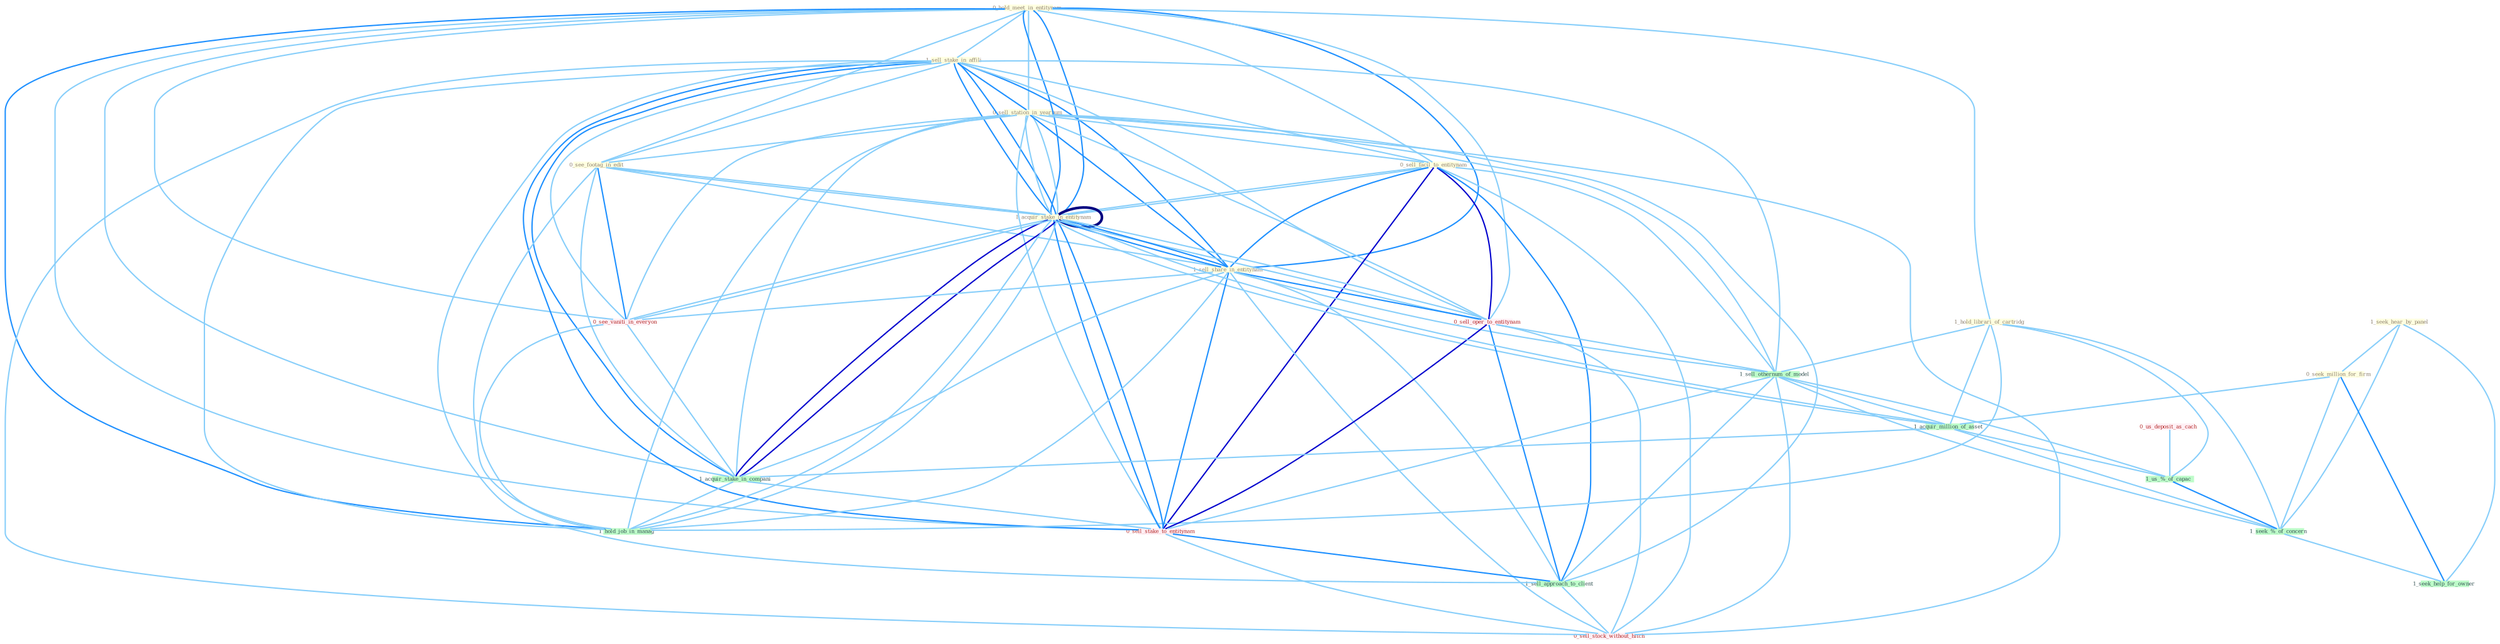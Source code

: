 Graph G{ 
    node
    [shape=polygon,style=filled,width=.5,height=.06,color="#BDFCC9",fixedsize=true,fontsize=4,
    fontcolor="#2f4f4f"];
    {node
    [color="#ffffe0", fontcolor="#8b7d6b"] "0_hold_meet_in_entitynam " "1_sell_stake_in_affili " "1_seek_hear_by_panel " "0_sell_station_in_yearnum " "0_see_footag_in_edit " "0_sell_facil_to_entitynam " "0_seek_million_for_firm " "1_hold_librari_of_cartridg " "1_acquir_stake_in_entitynam " "1_sell_share_in_entitynam "}
{node [color="#fff0f5", fontcolor="#b22222"] "0_sell_oper_to_entitynam " "0_see_vaniti_in_everyon " "0_us_deposit_as_cach " "1_acquir_stake_in_entitynam " "0_sell_stake_to_entitynam " "0_sell_stock_without_hitch "}
edge [color="#B0E2FF"];

	"0_hold_meet_in_entitynam " -- "1_sell_stake_in_affili " [w="1", color="#87cefa" ];
	"0_hold_meet_in_entitynam " -- "0_sell_station_in_yearnum " [w="1", color="#87cefa" ];
	"0_hold_meet_in_entitynam " -- "0_see_footag_in_edit " [w="1", color="#87cefa" ];
	"0_hold_meet_in_entitynam " -- "0_sell_facil_to_entitynam " [w="1", color="#87cefa" ];
	"0_hold_meet_in_entitynam " -- "1_hold_librari_of_cartridg " [w="1", color="#87cefa" ];
	"0_hold_meet_in_entitynam " -- "1_acquir_stake_in_entitynam " [w="2", color="#1e90ff" , len=0.8];
	"0_hold_meet_in_entitynam " -- "1_sell_share_in_entitynam " [w="2", color="#1e90ff" , len=0.8];
	"0_hold_meet_in_entitynam " -- "0_sell_oper_to_entitynam " [w="1", color="#87cefa" ];
	"0_hold_meet_in_entitynam " -- "0_see_vaniti_in_everyon " [w="1", color="#87cefa" ];
	"0_hold_meet_in_entitynam " -- "1_acquir_stake_in_entitynam " [w="2", color="#1e90ff" , len=0.8];
	"0_hold_meet_in_entitynam " -- "1_acquir_stake_in_compani " [w="1", color="#87cefa" ];
	"0_hold_meet_in_entitynam " -- "0_sell_stake_to_entitynam " [w="1", color="#87cefa" ];
	"0_hold_meet_in_entitynam " -- "1_hold_job_in_manag " [w="2", color="#1e90ff" , len=0.8];
	"1_sell_stake_in_affili " -- "0_sell_station_in_yearnum " [w="2", color="#1e90ff" , len=0.8];
	"1_sell_stake_in_affili " -- "0_see_footag_in_edit " [w="1", color="#87cefa" ];
	"1_sell_stake_in_affili " -- "0_sell_facil_to_entitynam " [w="1", color="#87cefa" ];
	"1_sell_stake_in_affili " -- "1_acquir_stake_in_entitynam " [w="2", color="#1e90ff" , len=0.8];
	"1_sell_stake_in_affili " -- "1_sell_share_in_entitynam " [w="2", color="#1e90ff" , len=0.8];
	"1_sell_stake_in_affili " -- "0_sell_oper_to_entitynam " [w="1", color="#87cefa" ];
	"1_sell_stake_in_affili " -- "1_sell_othernum_of_model " [w="1", color="#87cefa" ];
	"1_sell_stake_in_affili " -- "0_see_vaniti_in_everyon " [w="1", color="#87cefa" ];
	"1_sell_stake_in_affili " -- "1_acquir_stake_in_entitynam " [w="2", color="#1e90ff" , len=0.8];
	"1_sell_stake_in_affili " -- "1_acquir_stake_in_compani " [w="2", color="#1e90ff" , len=0.8];
	"1_sell_stake_in_affili " -- "0_sell_stake_to_entitynam " [w="2", color="#1e90ff" , len=0.8];
	"1_sell_stake_in_affili " -- "1_sell_approach_to_client " [w="1", color="#87cefa" ];
	"1_sell_stake_in_affili " -- "1_hold_job_in_manag " [w="1", color="#87cefa" ];
	"1_sell_stake_in_affili " -- "0_sell_stock_without_hitch " [w="1", color="#87cefa" ];
	"1_seek_hear_by_panel " -- "0_seek_million_for_firm " [w="1", color="#87cefa" ];
	"1_seek_hear_by_panel " -- "1_seek_%_of_concern " [w="1", color="#87cefa" ];
	"1_seek_hear_by_panel " -- "1_seek_help_for_owner " [w="1", color="#87cefa" ];
	"0_sell_station_in_yearnum " -- "0_see_footag_in_edit " [w="1", color="#87cefa" ];
	"0_sell_station_in_yearnum " -- "0_sell_facil_to_entitynam " [w="1", color="#87cefa" ];
	"0_sell_station_in_yearnum " -- "1_acquir_stake_in_entitynam " [w="1", color="#87cefa" ];
	"0_sell_station_in_yearnum " -- "1_sell_share_in_entitynam " [w="2", color="#1e90ff" , len=0.8];
	"0_sell_station_in_yearnum " -- "0_sell_oper_to_entitynam " [w="1", color="#87cefa" ];
	"0_sell_station_in_yearnum " -- "1_sell_othernum_of_model " [w="1", color="#87cefa" ];
	"0_sell_station_in_yearnum " -- "0_see_vaniti_in_everyon " [w="1", color="#87cefa" ];
	"0_sell_station_in_yearnum " -- "1_acquir_stake_in_entitynam " [w="1", color="#87cefa" ];
	"0_sell_station_in_yearnum " -- "1_acquir_stake_in_compani " [w="1", color="#87cefa" ];
	"0_sell_station_in_yearnum " -- "0_sell_stake_to_entitynam " [w="1", color="#87cefa" ];
	"0_sell_station_in_yearnum " -- "1_sell_approach_to_client " [w="1", color="#87cefa" ];
	"0_sell_station_in_yearnum " -- "1_hold_job_in_manag " [w="1", color="#87cefa" ];
	"0_sell_station_in_yearnum " -- "0_sell_stock_without_hitch " [w="1", color="#87cefa" ];
	"0_see_footag_in_edit " -- "1_acquir_stake_in_entitynam " [w="1", color="#87cefa" ];
	"0_see_footag_in_edit " -- "1_sell_share_in_entitynam " [w="1", color="#87cefa" ];
	"0_see_footag_in_edit " -- "0_see_vaniti_in_everyon " [w="2", color="#1e90ff" , len=0.8];
	"0_see_footag_in_edit " -- "1_acquir_stake_in_entitynam " [w="1", color="#87cefa" ];
	"0_see_footag_in_edit " -- "1_acquir_stake_in_compani " [w="1", color="#87cefa" ];
	"0_see_footag_in_edit " -- "1_hold_job_in_manag " [w="1", color="#87cefa" ];
	"0_sell_facil_to_entitynam " -- "1_acquir_stake_in_entitynam " [w="1", color="#87cefa" ];
	"0_sell_facil_to_entitynam " -- "1_sell_share_in_entitynam " [w="2", color="#1e90ff" , len=0.8];
	"0_sell_facil_to_entitynam " -- "0_sell_oper_to_entitynam " [w="3", color="#0000cd" , len=0.6];
	"0_sell_facil_to_entitynam " -- "1_sell_othernum_of_model " [w="1", color="#87cefa" ];
	"0_sell_facil_to_entitynam " -- "1_acquir_stake_in_entitynam " [w="1", color="#87cefa" ];
	"0_sell_facil_to_entitynam " -- "0_sell_stake_to_entitynam " [w="3", color="#0000cd" , len=0.6];
	"0_sell_facil_to_entitynam " -- "1_sell_approach_to_client " [w="2", color="#1e90ff" , len=0.8];
	"0_sell_facil_to_entitynam " -- "0_sell_stock_without_hitch " [w="1", color="#87cefa" ];
	"0_seek_million_for_firm " -- "1_acquir_million_of_asset " [w="1", color="#87cefa" ];
	"0_seek_million_for_firm " -- "1_seek_%_of_concern " [w="1", color="#87cefa" ];
	"0_seek_million_for_firm " -- "1_seek_help_for_owner " [w="2", color="#1e90ff" , len=0.8];
	"1_hold_librari_of_cartridg " -- "1_sell_othernum_of_model " [w="1", color="#87cefa" ];
	"1_hold_librari_of_cartridg " -- "1_acquir_million_of_asset " [w="1", color="#87cefa" ];
	"1_hold_librari_of_cartridg " -- "1_us_%_of_capac " [w="1", color="#87cefa" ];
	"1_hold_librari_of_cartridg " -- "1_hold_job_in_manag " [w="1", color="#87cefa" ];
	"1_hold_librari_of_cartridg " -- "1_seek_%_of_concern " [w="1", color="#87cefa" ];
	"1_acquir_stake_in_entitynam " -- "1_sell_share_in_entitynam " [w="2", color="#1e90ff" , len=0.8];
	"1_acquir_stake_in_entitynam " -- "0_sell_oper_to_entitynam " [w="1", color="#87cefa" ];
	"1_acquir_stake_in_entitynam " -- "0_see_vaniti_in_everyon " [w="1", color="#87cefa" ];
	"1_acquir_stake_in_entitynam " -- "1_acquir_million_of_asset " [w="1", color="#87cefa" ];
	"1_acquir_stake_in_entitynam " -- "1_acquir_stake_in_entitynam " [w="4", style=bold, color="#000080", len=0.4];
	"1_acquir_stake_in_entitynam " -- "1_acquir_stake_in_compani " [w="3", color="#0000cd" , len=0.6];
	"1_acquir_stake_in_entitynam " -- "0_sell_stake_to_entitynam " [w="2", color="#1e90ff" , len=0.8];
	"1_acquir_stake_in_entitynam " -- "1_hold_job_in_manag " [w="1", color="#87cefa" ];
	"1_sell_share_in_entitynam " -- "0_sell_oper_to_entitynam " [w="2", color="#1e90ff" , len=0.8];
	"1_sell_share_in_entitynam " -- "1_sell_othernum_of_model " [w="1", color="#87cefa" ];
	"1_sell_share_in_entitynam " -- "0_see_vaniti_in_everyon " [w="1", color="#87cefa" ];
	"1_sell_share_in_entitynam " -- "1_acquir_stake_in_entitynam " [w="2", color="#1e90ff" , len=0.8];
	"1_sell_share_in_entitynam " -- "1_acquir_stake_in_compani " [w="1", color="#87cefa" ];
	"1_sell_share_in_entitynam " -- "0_sell_stake_to_entitynam " [w="2", color="#1e90ff" , len=0.8];
	"1_sell_share_in_entitynam " -- "1_sell_approach_to_client " [w="1", color="#87cefa" ];
	"1_sell_share_in_entitynam " -- "1_hold_job_in_manag " [w="1", color="#87cefa" ];
	"1_sell_share_in_entitynam " -- "0_sell_stock_without_hitch " [w="1", color="#87cefa" ];
	"0_sell_oper_to_entitynam " -- "1_sell_othernum_of_model " [w="1", color="#87cefa" ];
	"0_sell_oper_to_entitynam " -- "1_acquir_stake_in_entitynam " [w="1", color="#87cefa" ];
	"0_sell_oper_to_entitynam " -- "0_sell_stake_to_entitynam " [w="3", color="#0000cd" , len=0.6];
	"0_sell_oper_to_entitynam " -- "1_sell_approach_to_client " [w="2", color="#1e90ff" , len=0.8];
	"0_sell_oper_to_entitynam " -- "0_sell_stock_without_hitch " [w="1", color="#87cefa" ];
	"1_sell_othernum_of_model " -- "1_acquir_million_of_asset " [w="1", color="#87cefa" ];
	"1_sell_othernum_of_model " -- "0_sell_stake_to_entitynam " [w="1", color="#87cefa" ];
	"1_sell_othernum_of_model " -- "1_us_%_of_capac " [w="1", color="#87cefa" ];
	"1_sell_othernum_of_model " -- "1_sell_approach_to_client " [w="1", color="#87cefa" ];
	"1_sell_othernum_of_model " -- "0_sell_stock_without_hitch " [w="1", color="#87cefa" ];
	"1_sell_othernum_of_model " -- "1_seek_%_of_concern " [w="1", color="#87cefa" ];
	"0_see_vaniti_in_everyon " -- "1_acquir_stake_in_entitynam " [w="1", color="#87cefa" ];
	"0_see_vaniti_in_everyon " -- "1_acquir_stake_in_compani " [w="1", color="#87cefa" ];
	"0_see_vaniti_in_everyon " -- "1_hold_job_in_manag " [w="1", color="#87cefa" ];
	"1_acquir_million_of_asset " -- "1_acquir_stake_in_entitynam " [w="1", color="#87cefa" ];
	"1_acquir_million_of_asset " -- "1_acquir_stake_in_compani " [w="1", color="#87cefa" ];
	"1_acquir_million_of_asset " -- "1_us_%_of_capac " [w="1", color="#87cefa" ];
	"1_acquir_million_of_asset " -- "1_seek_%_of_concern " [w="1", color="#87cefa" ];
	"0_us_deposit_as_cach " -- "1_us_%_of_capac " [w="1", color="#87cefa" ];
	"1_acquir_stake_in_entitynam " -- "1_acquir_stake_in_compani " [w="3", color="#0000cd" , len=0.6];
	"1_acquir_stake_in_entitynam " -- "0_sell_stake_to_entitynam " [w="2", color="#1e90ff" , len=0.8];
	"1_acquir_stake_in_entitynam " -- "1_hold_job_in_manag " [w="1", color="#87cefa" ];
	"1_acquir_stake_in_compani " -- "0_sell_stake_to_entitynam " [w="1", color="#87cefa" ];
	"1_acquir_stake_in_compani " -- "1_hold_job_in_manag " [w="1", color="#87cefa" ];
	"0_sell_stake_to_entitynam " -- "1_sell_approach_to_client " [w="2", color="#1e90ff" , len=0.8];
	"0_sell_stake_to_entitynam " -- "0_sell_stock_without_hitch " [w="1", color="#87cefa" ];
	"1_us_%_of_capac " -- "1_seek_%_of_concern " [w="2", color="#1e90ff" , len=0.8];
	"1_sell_approach_to_client " -- "0_sell_stock_without_hitch " [w="1", color="#87cefa" ];
	"1_seek_%_of_concern " -- "1_seek_help_for_owner " [w="1", color="#87cefa" ];
}